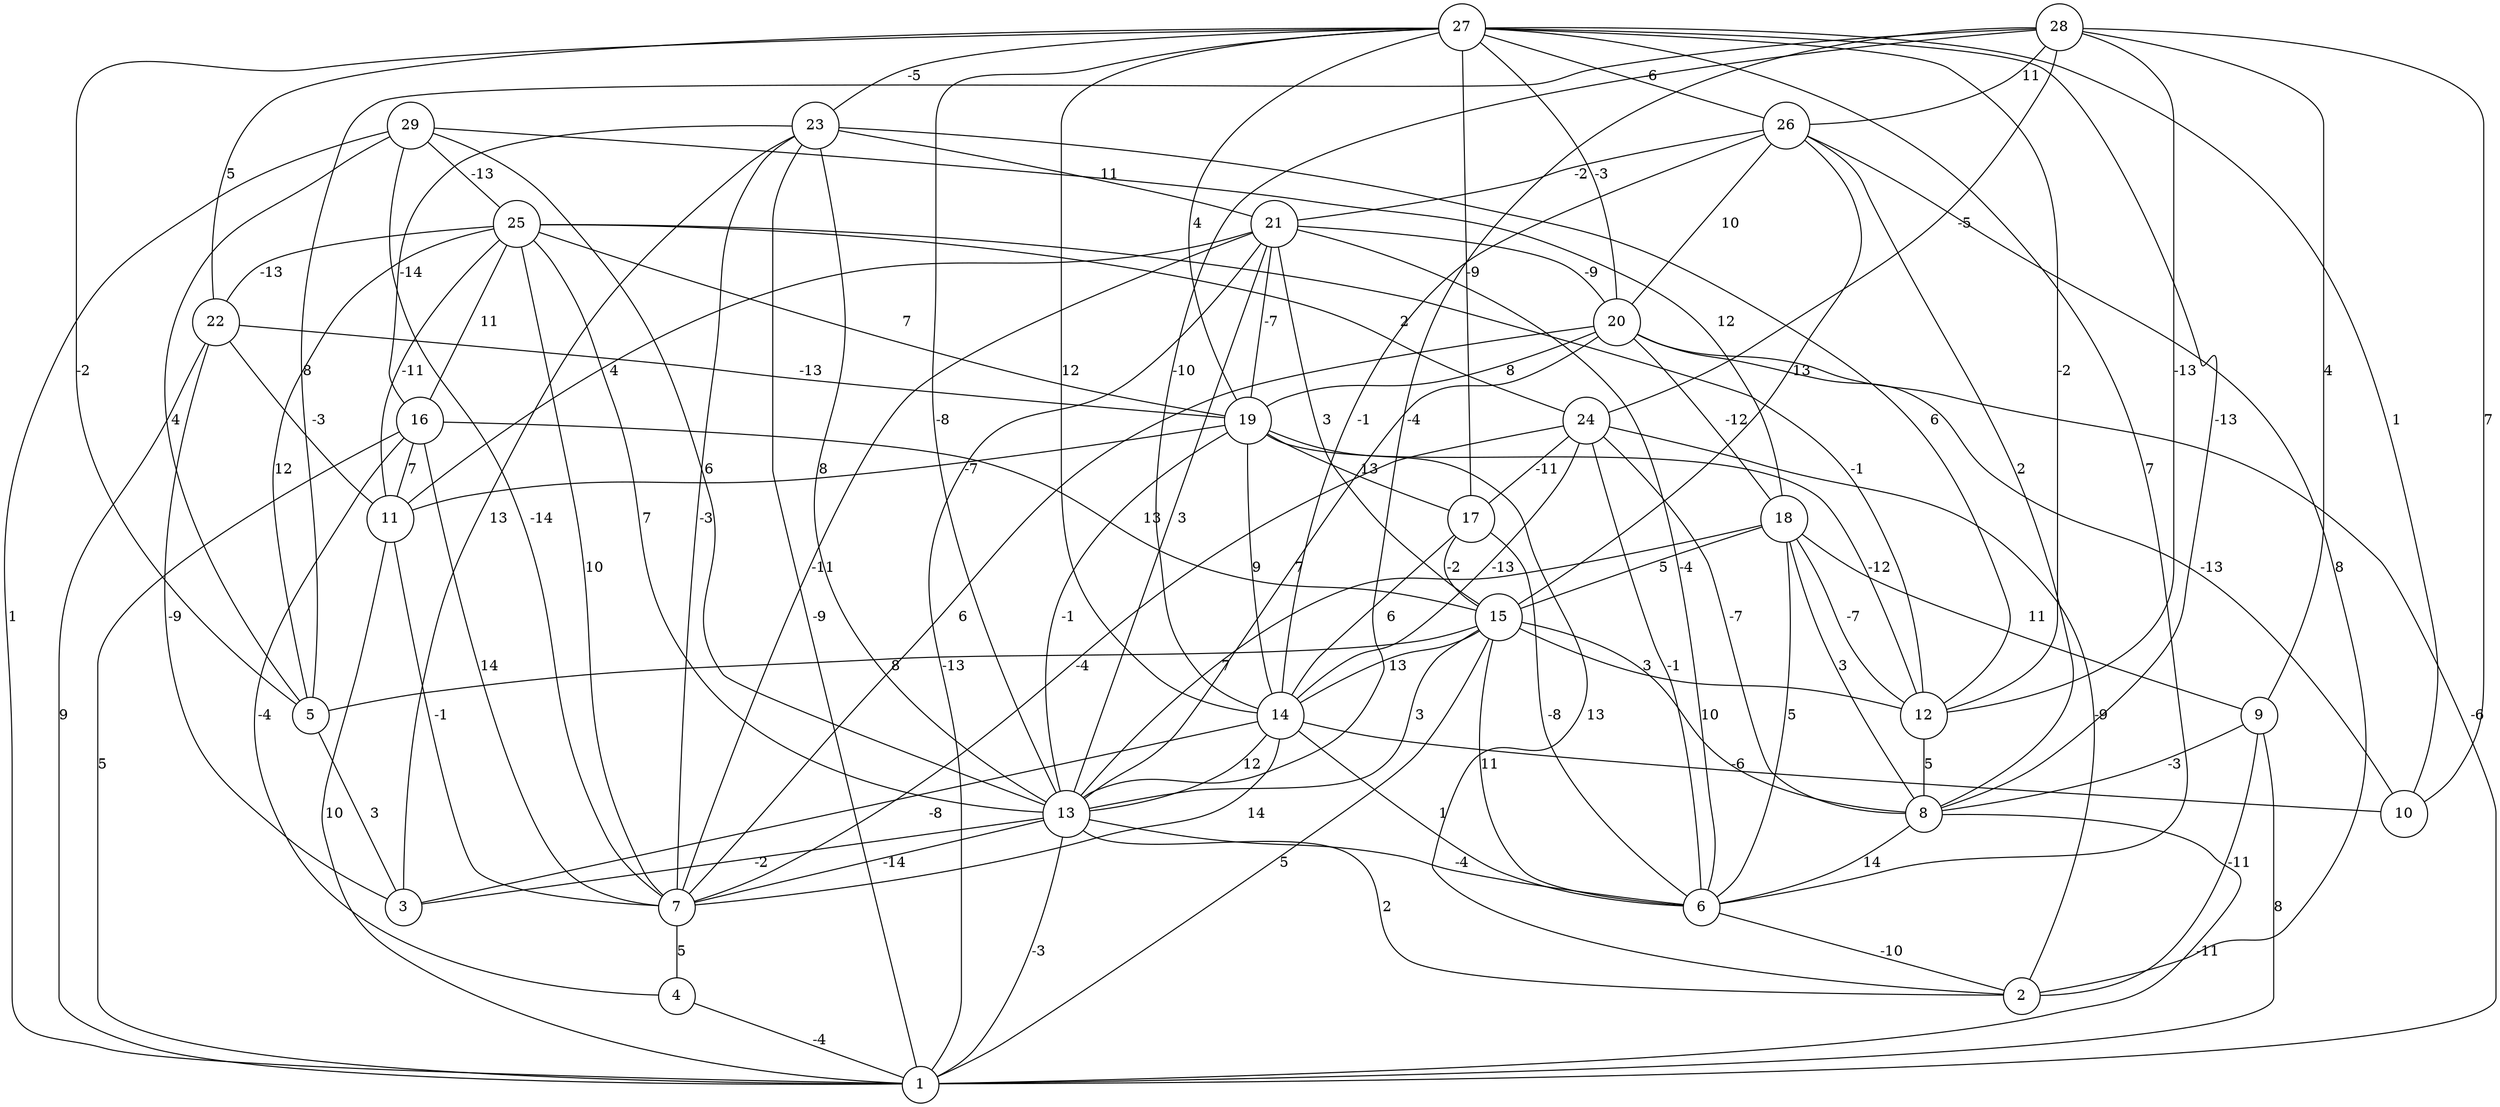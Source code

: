 graph { 
	 fontname="Helvetica,Arial,sans-serif" 
	 node [shape = circle]; 
	 29 -- 1 [label = "1"];
	 29 -- 5 [label = "4"];
	 29 -- 7 [label = "-14"];
	 29 -- 13 [label = "6"];
	 29 -- 18 [label = "12"];
	 29 -- 25 [label = "-13"];
	 28 -- 5 [label = "8"];
	 28 -- 9 [label = "4"];
	 28 -- 10 [label = "7"];
	 28 -- 12 [label = "-13"];
	 28 -- 13 [label = "-4"];
	 28 -- 14 [label = "-10"];
	 28 -- 24 [label = "-5"];
	 28 -- 26 [label = "11"];
	 27 -- 5 [label = "-2"];
	 27 -- 6 [label = "7"];
	 27 -- 8 [label = "-13"];
	 27 -- 10 [label = "1"];
	 27 -- 12 [label = "-2"];
	 27 -- 13 [label = "-8"];
	 27 -- 14 [label = "12"];
	 27 -- 17 [label = "-9"];
	 27 -- 19 [label = "4"];
	 27 -- 20 [label = "-3"];
	 27 -- 22 [label = "5"];
	 27 -- 23 [label = "-5"];
	 27 -- 26 [label = "-6"];
	 26 -- 2 [label = "8"];
	 26 -- 8 [label = "2"];
	 26 -- 14 [label = "-1"];
	 26 -- 15 [label = "13"];
	 26 -- 20 [label = "10"];
	 26 -- 21 [label = "-2"];
	 25 -- 5 [label = "12"];
	 25 -- 7 [label = "10"];
	 25 -- 11 [label = "-11"];
	 25 -- 12 [label = "-1"];
	 25 -- 13 [label = "7"];
	 25 -- 16 [label = "11"];
	 25 -- 19 [label = "7"];
	 25 -- 22 [label = "-13"];
	 25 -- 24 [label = "2"];
	 24 -- 2 [label = "-9"];
	 24 -- 6 [label = "-1"];
	 24 -- 7 [label = "-4"];
	 24 -- 8 [label = "-7"];
	 24 -- 14 [label = "-13"];
	 24 -- 17 [label = "-11"];
	 23 -- 1 [label = "-9"];
	 23 -- 3 [label = "13"];
	 23 -- 7 [label = "-3"];
	 23 -- 12 [label = "6"];
	 23 -- 13 [label = "8"];
	 23 -- 16 [label = "-14"];
	 23 -- 21 [label = "11"];
	 22 -- 1 [label = "9"];
	 22 -- 3 [label = "-9"];
	 22 -- 11 [label = "-3"];
	 22 -- 19 [label = "-13"];
	 21 -- 1 [label = "-13"];
	 21 -- 6 [label = "-4"];
	 21 -- 7 [label = "-11"];
	 21 -- 11 [label = "4"];
	 21 -- 13 [label = "3"];
	 21 -- 15 [label = "3"];
	 21 -- 19 [label = "-7"];
	 21 -- 20 [label = "-9"];
	 20 -- 1 [label = "-6"];
	 20 -- 7 [label = "6"];
	 20 -- 10 [label = "-13"];
	 20 -- 13 [label = "7"];
	 20 -- 18 [label = "-12"];
	 20 -- 19 [label = "8"];
	 19 -- 2 [label = "13"];
	 19 -- 11 [label = "-7"];
	 19 -- 12 [label = "-12"];
	 19 -- 13 [label = "-1"];
	 19 -- 14 [label = "9"];
	 19 -- 17 [label = "13"];
	 18 -- 6 [label = "5"];
	 18 -- 8 [label = "3"];
	 18 -- 9 [label = "11"];
	 18 -- 12 [label = "-7"];
	 18 -- 13 [label = "7"];
	 18 -- 15 [label = "5"];
	 17 -- 6 [label = "-8"];
	 17 -- 14 [label = "6"];
	 17 -- 15 [label = "-2"];
	 16 -- 1 [label = "5"];
	 16 -- 4 [label = "-4"];
	 16 -- 7 [label = "14"];
	 16 -- 11 [label = "7"];
	 16 -- 15 [label = "13"];
	 15 -- 1 [label = "5"];
	 15 -- 5 [label = "8"];
	 15 -- 6 [label = "11"];
	 15 -- 8 [label = "10"];
	 15 -- 12 [label = "3"];
	 15 -- 13 [label = "3"];
	 15 -- 14 [label = "13"];
	 14 -- 3 [label = "-8"];
	 14 -- 6 [label = "1"];
	 14 -- 7 [label = "14"];
	 14 -- 10 [label = "-6"];
	 14 -- 13 [label = "12"];
	 13 -- 1 [label = "-3"];
	 13 -- 2 [label = "2"];
	 13 -- 3 [label = "-2"];
	 13 -- 6 [label = "-4"];
	 13 -- 7 [label = "-14"];
	 12 -- 8 [label = "5"];
	 11 -- 1 [label = "10"];
	 11 -- 7 [label = "-1"];
	 9 -- 1 [label = "8"];
	 9 -- 2 [label = "-11"];
	 9 -- 8 [label = "-3"];
	 8 -- 1 [label = "-11"];
	 8 -- 6 [label = "14"];
	 7 -- 4 [label = "5"];
	 6 -- 2 [label = "-10"];
	 5 -- 3 [label = "3"];
	 4 -- 1 [label = "-4"];
	 1;
	 2;
	 3;
	 4;
	 5;
	 6;
	 7;
	 8;
	 9;
	 10;
	 11;
	 12;
	 13;
	 14;
	 15;
	 16;
	 17;
	 18;
	 19;
	 20;
	 21;
	 22;
	 23;
	 24;
	 25;
	 26;
	 27;
	 28;
	 29;
}

